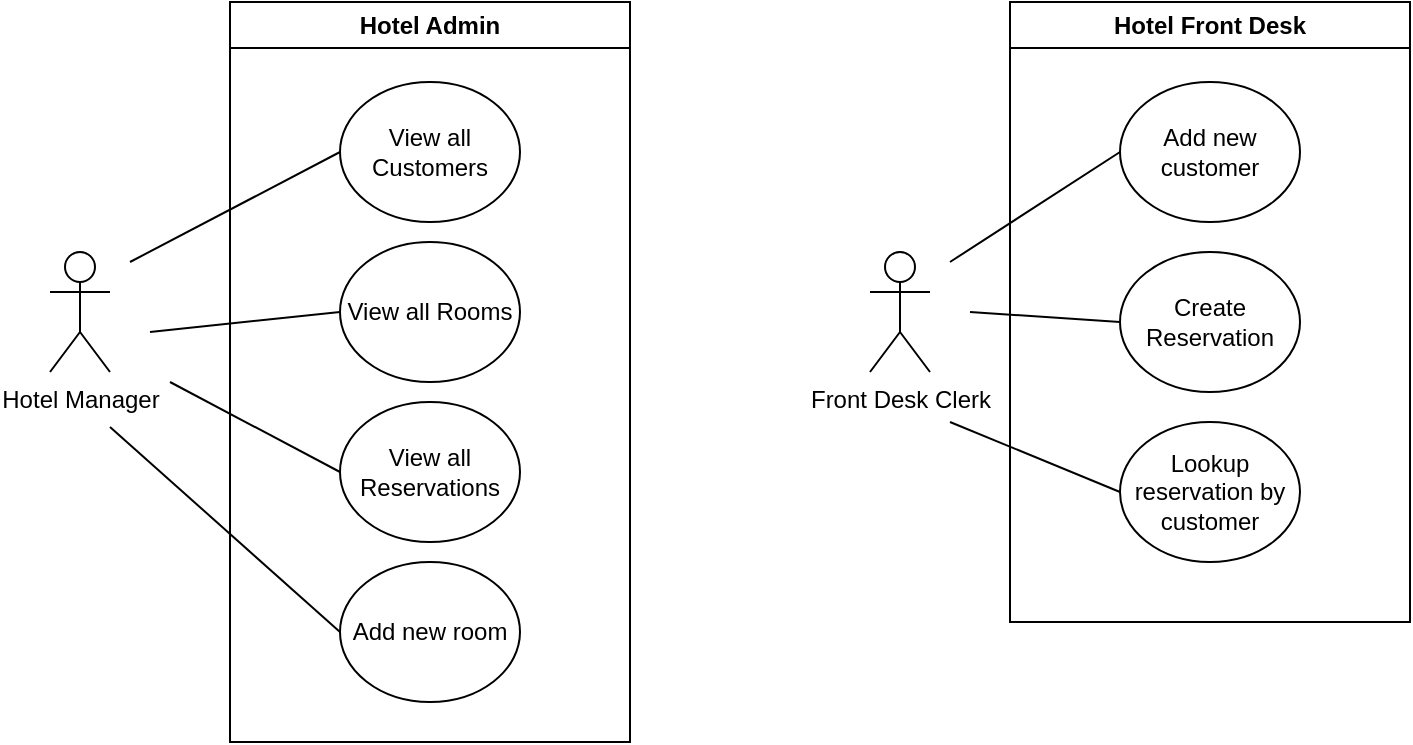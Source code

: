 <mxfile version="24.2.3" type="device">
  <diagram name="Page-1" id="26CppR_6VFtqxSBJCgnZ">
    <mxGraphModel dx="1026" dy="443" grid="1" gridSize="10" guides="1" tooltips="1" connect="1" arrows="1" fold="1" page="1" pageScale="1" pageWidth="850" pageHeight="1100" math="0" shadow="0">
      <root>
        <mxCell id="0" />
        <mxCell id="1" parent="0" />
        <mxCell id="aG8IlEZEQXtgS73nWsQz-1" value="Hotel Admin" style="swimlane;whiteSpace=wrap;html=1;" vertex="1" parent="1">
          <mxGeometry x="150" y="40" width="200" height="370" as="geometry" />
        </mxCell>
        <mxCell id="aG8IlEZEQXtgS73nWsQz-5" value="View all Customers" style="ellipse;whiteSpace=wrap;html=1;" vertex="1" parent="aG8IlEZEQXtgS73nWsQz-1">
          <mxGeometry x="55" y="40" width="90" height="70" as="geometry" />
        </mxCell>
        <mxCell id="aG8IlEZEQXtgS73nWsQz-6" value="View all Rooms" style="ellipse;whiteSpace=wrap;html=1;" vertex="1" parent="aG8IlEZEQXtgS73nWsQz-1">
          <mxGeometry x="55" y="120" width="90" height="70" as="geometry" />
        </mxCell>
        <mxCell id="aG8IlEZEQXtgS73nWsQz-7" value="View all Reservations" style="ellipse;whiteSpace=wrap;html=1;" vertex="1" parent="aG8IlEZEQXtgS73nWsQz-1">
          <mxGeometry x="55" y="200" width="90" height="70" as="geometry" />
        </mxCell>
        <mxCell id="aG8IlEZEQXtgS73nWsQz-8" value="Add new room" style="ellipse;whiteSpace=wrap;html=1;" vertex="1" parent="aG8IlEZEQXtgS73nWsQz-1">
          <mxGeometry x="55" y="280" width="90" height="70" as="geometry" />
        </mxCell>
        <mxCell id="aG8IlEZEQXtgS73nWsQz-11" value="" style="endArrow=none;html=1;rounded=0;entryX=0;entryY=0.5;entryDx=0;entryDy=0;" edge="1" parent="aG8IlEZEQXtgS73nWsQz-1" target="aG8IlEZEQXtgS73nWsQz-7">
          <mxGeometry width="50" height="50" relative="1" as="geometry">
            <mxPoint x="-30" y="190" as="sourcePoint" />
            <mxPoint x="65" y="180" as="targetPoint" />
          </mxGeometry>
        </mxCell>
        <mxCell id="aG8IlEZEQXtgS73nWsQz-12" value="" style="endArrow=none;html=1;rounded=0;entryX=0;entryY=0.5;entryDx=0;entryDy=0;" edge="1" parent="aG8IlEZEQXtgS73nWsQz-1" target="aG8IlEZEQXtgS73nWsQz-8">
          <mxGeometry width="50" height="50" relative="1" as="geometry">
            <mxPoint x="-60" y="212.5" as="sourcePoint" />
            <mxPoint x="25" y="257.5" as="targetPoint" />
          </mxGeometry>
        </mxCell>
        <mxCell id="aG8IlEZEQXtgS73nWsQz-2" value="Hotel Front Desk" style="swimlane;whiteSpace=wrap;html=1;" vertex="1" parent="1">
          <mxGeometry x="540" y="40" width="200" height="310" as="geometry" />
        </mxCell>
        <mxCell id="aG8IlEZEQXtgS73nWsQz-13" value="Add new customer" style="ellipse;whiteSpace=wrap;html=1;" vertex="1" parent="aG8IlEZEQXtgS73nWsQz-2">
          <mxGeometry x="55" y="40" width="90" height="70" as="geometry" />
        </mxCell>
        <mxCell id="aG8IlEZEQXtgS73nWsQz-14" value="Create Reservation" style="ellipse;whiteSpace=wrap;html=1;" vertex="1" parent="aG8IlEZEQXtgS73nWsQz-2">
          <mxGeometry x="55" y="125" width="90" height="70" as="geometry" />
        </mxCell>
        <mxCell id="aG8IlEZEQXtgS73nWsQz-15" value="Lookup reservation by customer" style="ellipse;whiteSpace=wrap;html=1;" vertex="1" parent="aG8IlEZEQXtgS73nWsQz-2">
          <mxGeometry x="55" y="210" width="90" height="70" as="geometry" />
        </mxCell>
        <mxCell id="aG8IlEZEQXtgS73nWsQz-17" value="" style="endArrow=none;html=1;rounded=0;entryX=0;entryY=0.5;entryDx=0;entryDy=0;" edge="1" parent="aG8IlEZEQXtgS73nWsQz-2" target="aG8IlEZEQXtgS73nWsQz-14">
          <mxGeometry width="50" height="50" relative="1" as="geometry">
            <mxPoint x="-20" y="155" as="sourcePoint" />
            <mxPoint x="65" y="100" as="targetPoint" />
          </mxGeometry>
        </mxCell>
        <mxCell id="aG8IlEZEQXtgS73nWsQz-3" value="Hotel Manager" style="shape=umlActor;verticalLabelPosition=bottom;verticalAlign=top;html=1;outlineConnect=0;" vertex="1" parent="1">
          <mxGeometry x="60" y="165" width="30" height="60" as="geometry" />
        </mxCell>
        <mxCell id="aG8IlEZEQXtgS73nWsQz-4" value="Front Desk Clerk" style="shape=umlActor;verticalLabelPosition=bottom;verticalAlign=top;html=1;outlineConnect=0;" vertex="1" parent="1">
          <mxGeometry x="470" y="165" width="30" height="60" as="geometry" />
        </mxCell>
        <mxCell id="aG8IlEZEQXtgS73nWsQz-9" value="" style="endArrow=none;html=1;rounded=0;entryX=0;entryY=0.5;entryDx=0;entryDy=0;" edge="1" parent="1" target="aG8IlEZEQXtgS73nWsQz-5">
          <mxGeometry width="50" height="50" relative="1" as="geometry">
            <mxPoint x="100" y="170" as="sourcePoint" />
            <mxPoint x="150" y="120" as="targetPoint" />
          </mxGeometry>
        </mxCell>
        <mxCell id="aG8IlEZEQXtgS73nWsQz-10" value="" style="endArrow=none;html=1;rounded=0;entryX=0;entryY=0.5;entryDx=0;entryDy=0;" edge="1" parent="1" target="aG8IlEZEQXtgS73nWsQz-6">
          <mxGeometry width="50" height="50" relative="1" as="geometry">
            <mxPoint x="110" y="205" as="sourcePoint" />
            <mxPoint x="215" y="150" as="targetPoint" />
          </mxGeometry>
        </mxCell>
        <mxCell id="aG8IlEZEQXtgS73nWsQz-16" value="" style="endArrow=none;html=1;rounded=0;entryX=0;entryY=0.5;entryDx=0;entryDy=0;" edge="1" parent="1" target="aG8IlEZEQXtgS73nWsQz-13">
          <mxGeometry width="50" height="50" relative="1" as="geometry">
            <mxPoint x="510" y="170" as="sourcePoint" />
            <mxPoint x="560" y="120" as="targetPoint" />
          </mxGeometry>
        </mxCell>
        <mxCell id="aG8IlEZEQXtgS73nWsQz-18" value="" style="endArrow=none;html=1;rounded=0;entryX=0;entryY=0.5;entryDx=0;entryDy=0;" edge="1" parent="1" target="aG8IlEZEQXtgS73nWsQz-15">
          <mxGeometry width="50" height="50" relative="1" as="geometry">
            <mxPoint x="510" y="250" as="sourcePoint" />
            <mxPoint x="585" y="255" as="targetPoint" />
          </mxGeometry>
        </mxCell>
      </root>
    </mxGraphModel>
  </diagram>
</mxfile>

